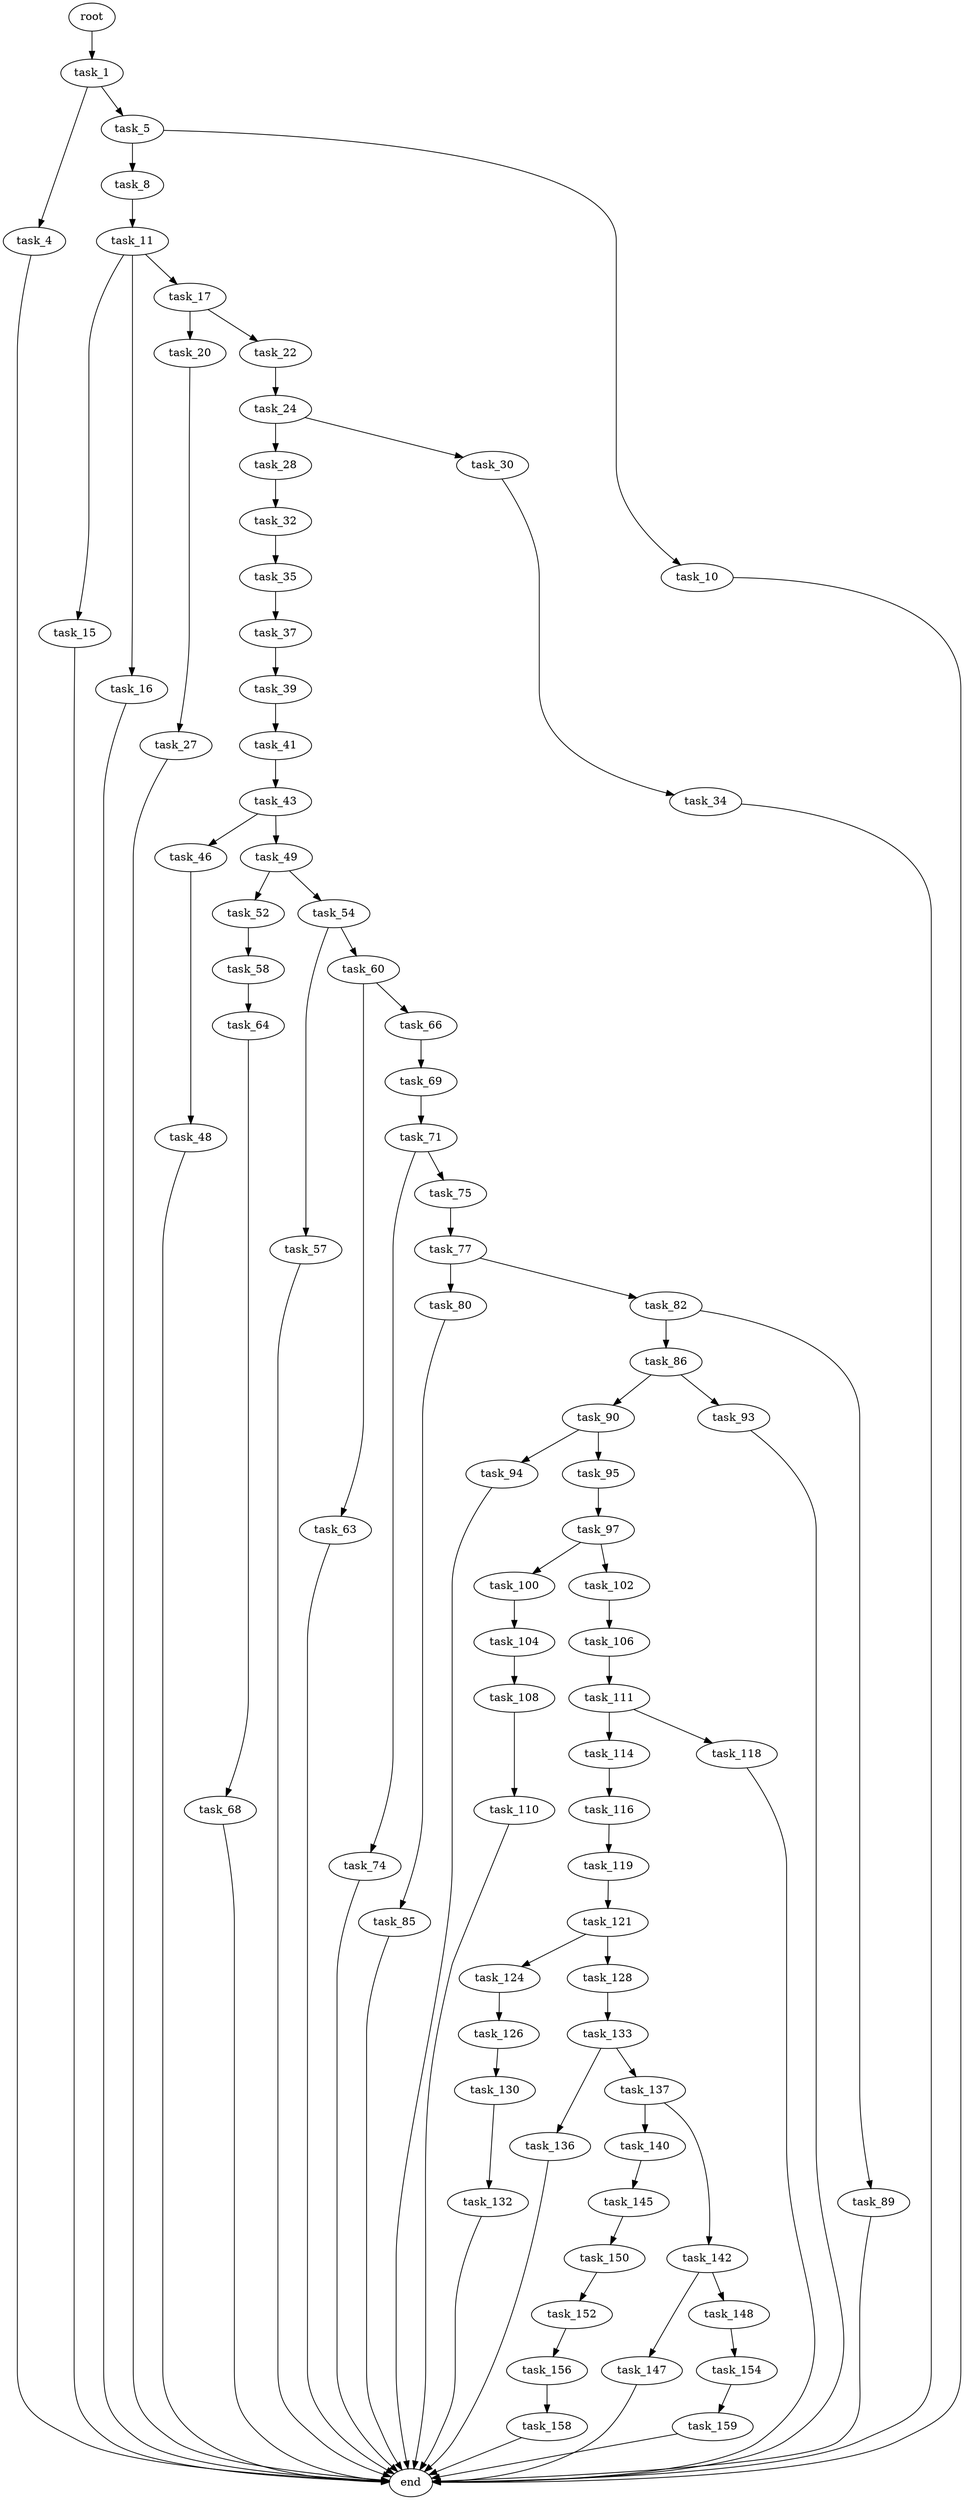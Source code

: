 digraph G {
  root [size="0.000000"];
  task_1 [size="29220030522.000000"];
  task_4 [size="42967169816.000000"];
  task_5 [size="33029099016.000000"];
  end [size="0.000000"];
  task_8 [size="1073741824000.000000"];
  task_10 [size="8430672240.000000"];
  task_11 [size="1921655185.000000"];
  task_15 [size="23047818812.000000"];
  task_16 [size="231928233984.000000"];
  task_17 [size="26486366162.000000"];
  task_20 [size="2183048966.000000"];
  task_22 [size="1055157037033.000000"];
  task_27 [size="178347213282.000000"];
  task_24 [size="8589934592.000000"];
  task_28 [size="134217728000.000000"];
  task_30 [size="418628141885.000000"];
  task_32 [size="3431765085.000000"];
  task_34 [size="25645568425.000000"];
  task_35 [size="115037339889.000000"];
  task_37 [size="1359955118310.000000"];
  task_39 [size="444382873948.000000"];
  task_41 [size="3262906988.000000"];
  task_43 [size="15039861009.000000"];
  task_46 [size="120670692428.000000"];
  task_49 [size="16639050655.000000"];
  task_48 [size="319986097154.000000"];
  task_52 [size="24591056066.000000"];
  task_54 [size="4058919798.000000"];
  task_58 [size="9045980939.000000"];
  task_57 [size="202850886780.000000"];
  task_60 [size="778478577617.000000"];
  task_64 [size="231928233984.000000"];
  task_63 [size="474899765316.000000"];
  task_66 [size="688356480333.000000"];
  task_68 [size="826801179672.000000"];
  task_69 [size="1073741824000.000000"];
  task_71 [size="23848228726.000000"];
  task_74 [size="1073741824000.000000"];
  task_75 [size="10779063284.000000"];
  task_77 [size="409674283346.000000"];
  task_80 [size="838661270.000000"];
  task_82 [size="8889845866.000000"];
  task_85 [size="8630856220.000000"];
  task_86 [size="18815238951.000000"];
  task_89 [size="7840147481.000000"];
  task_90 [size="17701510894.000000"];
  task_93 [size="25469530720.000000"];
  task_94 [size="46769371096.000000"];
  task_95 [size="862194360175.000000"];
  task_97 [size="8589934592.000000"];
  task_100 [size="14895396504.000000"];
  task_102 [size="68719476736.000000"];
  task_104 [size="20655601250.000000"];
  task_106 [size="234705419463.000000"];
  task_108 [size="612416820392.000000"];
  task_111 [size="1680355646.000000"];
  task_110 [size="216431892058.000000"];
  task_114 [size="27289158754.000000"];
  task_118 [size="110211671879.000000"];
  task_116 [size="73247455116.000000"];
  task_119 [size="15628820997.000000"];
  task_121 [size="43246104875.000000"];
  task_124 [size="1160697122103.000000"];
  task_128 [size="35649586018.000000"];
  task_126 [size="7047939196.000000"];
  task_130 [size="8289253631.000000"];
  task_133 [size="117344191679.000000"];
  task_132 [size="447034430925.000000"];
  task_136 [size="231732832221.000000"];
  task_137 [size="263549958412.000000"];
  task_140 [size="68719476736.000000"];
  task_142 [size="782757789696.000000"];
  task_145 [size="231928233984.000000"];
  task_147 [size="894222255837.000000"];
  task_148 [size="377370585560.000000"];
  task_150 [size="782757789696.000000"];
  task_154 [size="705514679016.000000"];
  task_152 [size="11172594398.000000"];
  task_156 [size="1240980341948.000000"];
  task_159 [size="3023096555.000000"];
  task_158 [size="513536594906.000000"];

  root -> task_1 [size="1.000000"];
  task_1 -> task_4 [size="536870912.000000"];
  task_1 -> task_5 [size="536870912.000000"];
  task_4 -> end [size="1.000000"];
  task_5 -> task_8 [size="838860800.000000"];
  task_5 -> task_10 [size="838860800.000000"];
  task_8 -> task_11 [size="838860800.000000"];
  task_10 -> end [size="1.000000"];
  task_11 -> task_15 [size="33554432.000000"];
  task_11 -> task_16 [size="33554432.000000"];
  task_11 -> task_17 [size="33554432.000000"];
  task_15 -> end [size="1.000000"];
  task_16 -> end [size="1.000000"];
  task_17 -> task_20 [size="838860800.000000"];
  task_17 -> task_22 [size="838860800.000000"];
  task_20 -> task_27 [size="75497472.000000"];
  task_22 -> task_24 [size="679477248.000000"];
  task_27 -> end [size="1.000000"];
  task_24 -> task_28 [size="33554432.000000"];
  task_24 -> task_30 [size="33554432.000000"];
  task_28 -> task_32 [size="209715200.000000"];
  task_30 -> task_34 [size="411041792.000000"];
  task_32 -> task_35 [size="75497472.000000"];
  task_34 -> end [size="1.000000"];
  task_35 -> task_37 [size="209715200.000000"];
  task_37 -> task_39 [size="838860800.000000"];
  task_39 -> task_41 [size="536870912.000000"];
  task_41 -> task_43 [size="75497472.000000"];
  task_43 -> task_46 [size="838860800.000000"];
  task_43 -> task_49 [size="838860800.000000"];
  task_46 -> task_48 [size="536870912.000000"];
  task_49 -> task_52 [size="301989888.000000"];
  task_49 -> task_54 [size="301989888.000000"];
  task_48 -> end [size="1.000000"];
  task_52 -> task_58 [size="411041792.000000"];
  task_54 -> task_57 [size="75497472.000000"];
  task_54 -> task_60 [size="75497472.000000"];
  task_58 -> task_64 [size="301989888.000000"];
  task_57 -> end [size="1.000000"];
  task_60 -> task_63 [size="838860800.000000"];
  task_60 -> task_66 [size="838860800.000000"];
  task_64 -> task_68 [size="301989888.000000"];
  task_63 -> end [size="1.000000"];
  task_66 -> task_69 [size="838860800.000000"];
  task_68 -> end [size="1.000000"];
  task_69 -> task_71 [size="838860800.000000"];
  task_71 -> task_74 [size="411041792.000000"];
  task_71 -> task_75 [size="411041792.000000"];
  task_74 -> end [size="1.000000"];
  task_75 -> task_77 [size="411041792.000000"];
  task_77 -> task_80 [size="679477248.000000"];
  task_77 -> task_82 [size="679477248.000000"];
  task_80 -> task_85 [size="33554432.000000"];
  task_82 -> task_86 [size="411041792.000000"];
  task_82 -> task_89 [size="411041792.000000"];
  task_85 -> end [size="1.000000"];
  task_86 -> task_90 [size="679477248.000000"];
  task_86 -> task_93 [size="679477248.000000"];
  task_89 -> end [size="1.000000"];
  task_90 -> task_94 [size="536870912.000000"];
  task_90 -> task_95 [size="536870912.000000"];
  task_93 -> end [size="1.000000"];
  task_94 -> end [size="1.000000"];
  task_95 -> task_97 [size="838860800.000000"];
  task_97 -> task_100 [size="33554432.000000"];
  task_97 -> task_102 [size="33554432.000000"];
  task_100 -> task_104 [size="679477248.000000"];
  task_102 -> task_106 [size="134217728.000000"];
  task_104 -> task_108 [size="536870912.000000"];
  task_106 -> task_111 [size="209715200.000000"];
  task_108 -> task_110 [size="536870912.000000"];
  task_111 -> task_114 [size="33554432.000000"];
  task_111 -> task_118 [size="33554432.000000"];
  task_110 -> end [size="1.000000"];
  task_114 -> task_116 [size="536870912.000000"];
  task_118 -> end [size="1.000000"];
  task_116 -> task_119 [size="134217728.000000"];
  task_119 -> task_121 [size="679477248.000000"];
  task_121 -> task_124 [size="838860800.000000"];
  task_121 -> task_128 [size="838860800.000000"];
  task_124 -> task_126 [size="838860800.000000"];
  task_128 -> task_133 [size="679477248.000000"];
  task_126 -> task_130 [size="536870912.000000"];
  task_130 -> task_132 [size="134217728.000000"];
  task_133 -> task_136 [size="209715200.000000"];
  task_133 -> task_137 [size="209715200.000000"];
  task_132 -> end [size="1.000000"];
  task_136 -> end [size="1.000000"];
  task_137 -> task_140 [size="536870912.000000"];
  task_137 -> task_142 [size="536870912.000000"];
  task_140 -> task_145 [size="134217728.000000"];
  task_142 -> task_147 [size="679477248.000000"];
  task_142 -> task_148 [size="679477248.000000"];
  task_145 -> task_150 [size="301989888.000000"];
  task_147 -> end [size="1.000000"];
  task_148 -> task_154 [size="301989888.000000"];
  task_150 -> task_152 [size="679477248.000000"];
  task_154 -> task_159 [size="838860800.000000"];
  task_152 -> task_156 [size="411041792.000000"];
  task_156 -> task_158 [size="838860800.000000"];
  task_159 -> end [size="1.000000"];
  task_158 -> end [size="1.000000"];
}
